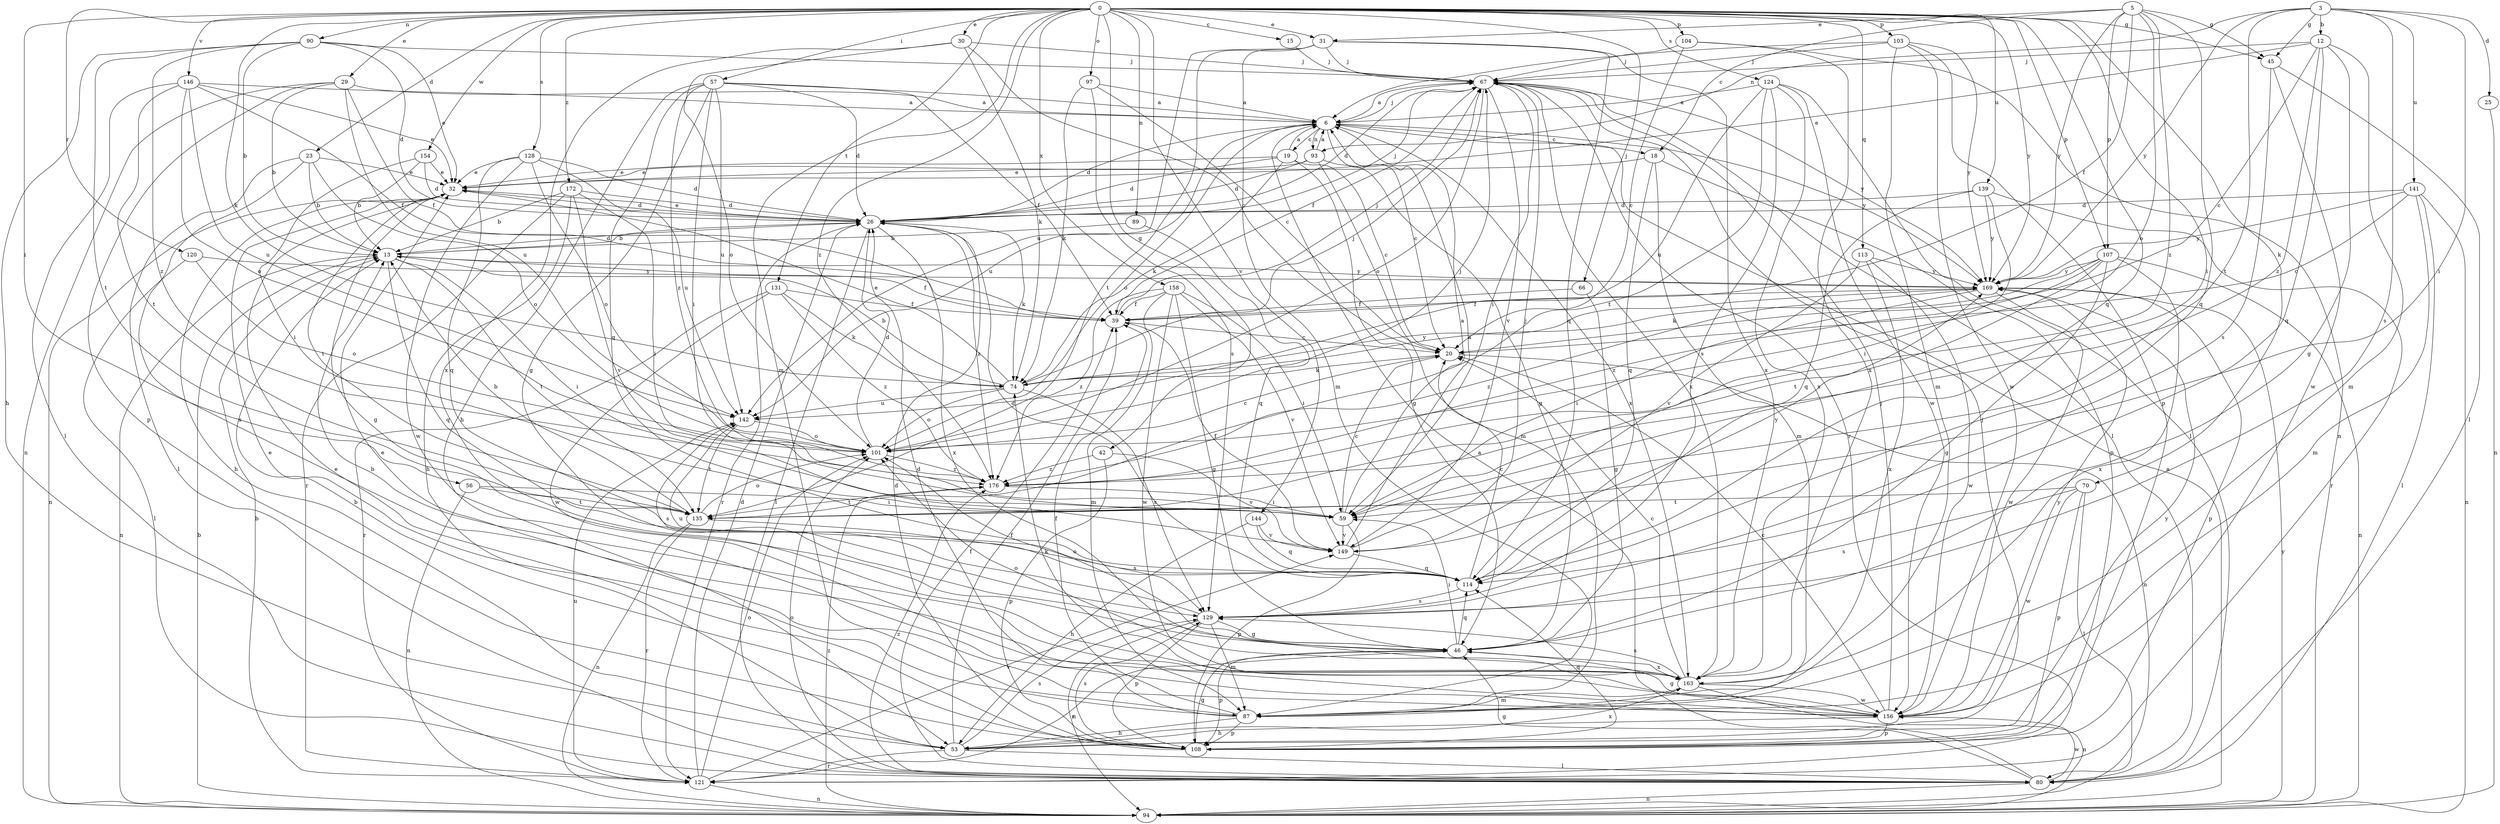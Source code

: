 strict digraph  {
0;
3;
5;
6;
12;
13;
15;
18;
19;
20;
23;
25;
26;
29;
30;
31;
32;
39;
42;
45;
46;
53;
56;
57;
59;
66;
67;
70;
74;
80;
87;
89;
90;
93;
94;
97;
101;
103;
104;
107;
108;
113;
114;
120;
121;
124;
128;
129;
131;
135;
139;
141;
142;
144;
146;
149;
154;
156;
158;
163;
169;
172;
176;
0 -> 15  [label=c];
0 -> 23  [label=d];
0 -> 29  [label=e];
0 -> 30  [label=e];
0 -> 31  [label=e];
0 -> 42  [label=g];
0 -> 45  [label=g];
0 -> 56  [label=i];
0 -> 57  [label=i];
0 -> 59  [label=i];
0 -> 66  [label=j];
0 -> 70  [label=k];
0 -> 74  [label=k];
0 -> 87  [label=m];
0 -> 89  [label=n];
0 -> 90  [label=n];
0 -> 97  [label=o];
0 -> 103  [label=p];
0 -> 104  [label=p];
0 -> 107  [label=p];
0 -> 113  [label=q];
0 -> 114  [label=q];
0 -> 120  [label=r];
0 -> 124  [label=s];
0 -> 128  [label=s];
0 -> 131  [label=t];
0 -> 139  [label=u];
0 -> 144  [label=v];
0 -> 146  [label=v];
0 -> 154  [label=w];
0 -> 158  [label=x];
0 -> 169  [label=y];
0 -> 172  [label=z];
0 -> 176  [label=z];
3 -> 12  [label=b];
3 -> 25  [label=d];
3 -> 45  [label=g];
3 -> 59  [label=i];
3 -> 93  [label=n];
3 -> 129  [label=s];
3 -> 135  [label=t];
3 -> 141  [label=u];
3 -> 169  [label=y];
5 -> 18  [label=c];
5 -> 31  [label=e];
5 -> 39  [label=f];
5 -> 45  [label=g];
5 -> 101  [label=o];
5 -> 107  [label=p];
5 -> 114  [label=q];
5 -> 169  [label=y];
5 -> 176  [label=z];
6 -> 18  [label=c];
6 -> 19  [label=c];
6 -> 20  [label=c];
6 -> 26  [label=d];
6 -> 67  [label=j];
6 -> 93  [label=n];
6 -> 101  [label=o];
6 -> 142  [label=u];
6 -> 163  [label=x];
6 -> 169  [label=y];
12 -> 20  [label=c];
12 -> 32  [label=e];
12 -> 46  [label=g];
12 -> 67  [label=j];
12 -> 87  [label=m];
12 -> 114  [label=q];
12 -> 176  [label=z];
13 -> 26  [label=d];
13 -> 39  [label=f];
13 -> 59  [label=i];
13 -> 94  [label=n];
13 -> 114  [label=q];
13 -> 135  [label=t];
13 -> 169  [label=y];
15 -> 67  [label=j];
18 -> 32  [label=e];
18 -> 87  [label=m];
18 -> 108  [label=p];
18 -> 114  [label=q];
19 -> 6  [label=a];
19 -> 20  [label=c];
19 -> 26  [label=d];
19 -> 32  [label=e];
19 -> 46  [label=g];
19 -> 74  [label=k];
20 -> 74  [label=k];
20 -> 94  [label=n];
23 -> 13  [label=b];
23 -> 32  [label=e];
23 -> 80  [label=l];
23 -> 101  [label=o];
23 -> 163  [label=x];
25 -> 94  [label=n];
26 -> 13  [label=b];
26 -> 32  [label=e];
26 -> 67  [label=j];
26 -> 74  [label=k];
26 -> 80  [label=l];
26 -> 121  [label=r];
26 -> 163  [label=x];
26 -> 176  [label=z];
29 -> 6  [label=a];
29 -> 13  [label=b];
29 -> 39  [label=f];
29 -> 94  [label=n];
29 -> 108  [label=p];
29 -> 142  [label=u];
30 -> 20  [label=c];
30 -> 67  [label=j];
30 -> 74  [label=k];
30 -> 101  [label=o];
30 -> 163  [label=x];
31 -> 67  [label=j];
31 -> 87  [label=m];
31 -> 114  [label=q];
31 -> 135  [label=t];
31 -> 142  [label=u];
31 -> 163  [label=x];
32 -> 26  [label=d];
32 -> 46  [label=g];
32 -> 53  [label=h];
32 -> 94  [label=n];
32 -> 135  [label=t];
39 -> 20  [label=c];
39 -> 67  [label=j];
42 -> 108  [label=p];
42 -> 149  [label=v];
42 -> 176  [label=z];
45 -> 80  [label=l];
45 -> 129  [label=s];
45 -> 156  [label=w];
46 -> 59  [label=i];
46 -> 101  [label=o];
46 -> 108  [label=p];
46 -> 114  [label=q];
46 -> 121  [label=r];
46 -> 163  [label=x];
53 -> 39  [label=f];
53 -> 67  [label=j];
53 -> 80  [label=l];
53 -> 121  [label=r];
53 -> 129  [label=s];
53 -> 163  [label=x];
53 -> 169  [label=y];
56 -> 59  [label=i];
56 -> 94  [label=n];
56 -> 135  [label=t];
57 -> 6  [label=a];
57 -> 26  [label=d];
57 -> 39  [label=f];
57 -> 46  [label=g];
57 -> 53  [label=h];
57 -> 59  [label=i];
57 -> 114  [label=q];
57 -> 142  [label=u];
57 -> 176  [label=z];
59 -> 6  [label=a];
59 -> 20  [label=c];
59 -> 108  [label=p];
59 -> 149  [label=v];
66 -> 39  [label=f];
66 -> 46  [label=g];
67 -> 6  [label=a];
67 -> 26  [label=d];
67 -> 39  [label=f];
67 -> 59  [label=i];
67 -> 80  [label=l];
67 -> 101  [label=o];
67 -> 121  [label=r];
67 -> 149  [label=v];
67 -> 163  [label=x];
67 -> 169  [label=y];
70 -> 80  [label=l];
70 -> 108  [label=p];
70 -> 129  [label=s];
70 -> 135  [label=t];
70 -> 156  [label=w];
74 -> 13  [label=b];
74 -> 32  [label=e];
74 -> 67  [label=j];
74 -> 101  [label=o];
74 -> 129  [label=s];
74 -> 142  [label=u];
74 -> 169  [label=y];
80 -> 6  [label=a];
80 -> 39  [label=f];
80 -> 46  [label=g];
80 -> 94  [label=n];
80 -> 101  [label=o];
80 -> 156  [label=w];
80 -> 176  [label=z];
87 -> 26  [label=d];
87 -> 32  [label=e];
87 -> 39  [label=f];
87 -> 53  [label=h];
87 -> 108  [label=p];
89 -> 13  [label=b];
89 -> 114  [label=q];
90 -> 13  [label=b];
90 -> 26  [label=d];
90 -> 32  [label=e];
90 -> 53  [label=h];
90 -> 67  [label=j];
90 -> 135  [label=t];
90 -> 176  [label=z];
93 -> 6  [label=a];
93 -> 26  [label=d];
93 -> 32  [label=e];
93 -> 46  [label=g];
93 -> 87  [label=m];
94 -> 6  [label=a];
94 -> 13  [label=b];
94 -> 169  [label=y];
94 -> 176  [label=z];
97 -> 6  [label=a];
97 -> 20  [label=c];
97 -> 74  [label=k];
97 -> 129  [label=s];
101 -> 20  [label=c];
101 -> 26  [label=d];
101 -> 67  [label=j];
101 -> 176  [label=z];
103 -> 6  [label=a];
103 -> 67  [label=j];
103 -> 87  [label=m];
103 -> 108  [label=p];
103 -> 156  [label=w];
103 -> 169  [label=y];
104 -> 20  [label=c];
104 -> 67  [label=j];
104 -> 94  [label=n];
104 -> 163  [label=x];
107 -> 46  [label=g];
107 -> 74  [label=k];
107 -> 94  [label=n];
107 -> 135  [label=t];
107 -> 163  [label=x];
107 -> 169  [label=y];
107 -> 176  [label=z];
108 -> 13  [label=b];
108 -> 26  [label=d];
108 -> 32  [label=e];
108 -> 46  [label=g];
108 -> 114  [label=q];
108 -> 129  [label=s];
113 -> 149  [label=v];
113 -> 156  [label=w];
113 -> 163  [label=x];
113 -> 169  [label=y];
114 -> 20  [label=c];
114 -> 26  [label=d];
114 -> 129  [label=s];
120 -> 80  [label=l];
120 -> 101  [label=o];
120 -> 169  [label=y];
121 -> 13  [label=b];
121 -> 26  [label=d];
121 -> 94  [label=n];
121 -> 101  [label=o];
121 -> 142  [label=u];
121 -> 149  [label=v];
124 -> 6  [label=a];
124 -> 80  [label=l];
124 -> 129  [label=s];
124 -> 135  [label=t];
124 -> 142  [label=u];
124 -> 156  [label=w];
124 -> 163  [label=x];
128 -> 26  [label=d];
128 -> 32  [label=e];
128 -> 101  [label=o];
128 -> 114  [label=q];
128 -> 142  [label=u];
128 -> 156  [label=w];
129 -> 46  [label=g];
129 -> 87  [label=m];
129 -> 94  [label=n];
129 -> 108  [label=p];
129 -> 142  [label=u];
131 -> 39  [label=f];
131 -> 74  [label=k];
131 -> 121  [label=r];
131 -> 156  [label=w];
131 -> 176  [label=z];
135 -> 13  [label=b];
135 -> 94  [label=n];
135 -> 101  [label=o];
135 -> 121  [label=r];
135 -> 129  [label=s];
139 -> 26  [label=d];
139 -> 59  [label=i];
139 -> 114  [label=q];
139 -> 121  [label=r];
139 -> 169  [label=y];
141 -> 20  [label=c];
141 -> 26  [label=d];
141 -> 80  [label=l];
141 -> 87  [label=m];
141 -> 94  [label=n];
141 -> 169  [label=y];
142 -> 101  [label=o];
142 -> 129  [label=s];
142 -> 135  [label=t];
144 -> 53  [label=h];
144 -> 114  [label=q];
144 -> 149  [label=v];
146 -> 6  [label=a];
146 -> 32  [label=e];
146 -> 39  [label=f];
146 -> 80  [label=l];
146 -> 101  [label=o];
146 -> 135  [label=t];
146 -> 142  [label=u];
149 -> 6  [label=a];
149 -> 39  [label=f];
149 -> 67  [label=j];
149 -> 114  [label=q];
149 -> 169  [label=y];
154 -> 13  [label=b];
154 -> 26  [label=d];
154 -> 32  [label=e];
154 -> 59  [label=i];
156 -> 20  [label=c];
156 -> 32  [label=e];
156 -> 46  [label=g];
156 -> 53  [label=h];
156 -> 67  [label=j];
156 -> 74  [label=k];
156 -> 108  [label=p];
156 -> 169  [label=y];
158 -> 39  [label=f];
158 -> 46  [label=g];
158 -> 59  [label=i];
158 -> 87  [label=m];
158 -> 149  [label=v];
158 -> 156  [label=w];
158 -> 176  [label=z];
163 -> 13  [label=b];
163 -> 20  [label=c];
163 -> 87  [label=m];
163 -> 94  [label=n];
163 -> 101  [label=o];
163 -> 129  [label=s];
163 -> 156  [label=w];
169 -> 39  [label=f];
169 -> 59  [label=i];
169 -> 108  [label=p];
169 -> 156  [label=w];
169 -> 176  [label=z];
172 -> 13  [label=b];
172 -> 26  [label=d];
172 -> 53  [label=h];
172 -> 59  [label=i];
172 -> 121  [label=r];
172 -> 149  [label=v];
176 -> 59  [label=i];
176 -> 135  [label=t];
}
